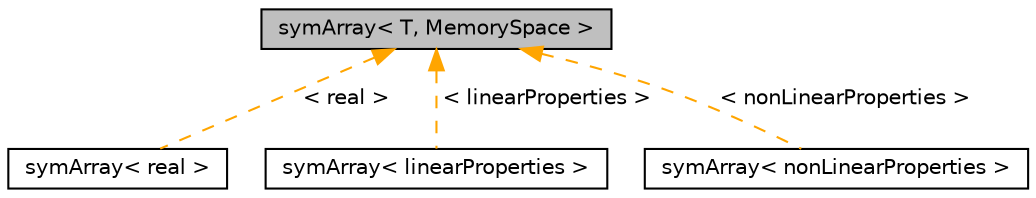 digraph "symArray&lt; T, MemorySpace &gt;"
{
 // LATEX_PDF_SIZE
  edge [fontname="Helvetica",fontsize="10",labelfontname="Helvetica",labelfontsize="10"];
  node [fontname="Helvetica",fontsize="10",shape=record];
  Node1 [label="symArray\< T, MemorySpace \>",height=0.2,width=0.4,color="black", fillcolor="grey75", style="filled", fontcolor="black",tooltip=" "];
  Node1 -> Node2 [dir="back",color="orange",fontsize="10",style="dashed",label=" \< real \>" ,fontname="Helvetica"];
  Node2 [label="symArray\< real \>",height=0.2,width=0.4,color="black", fillcolor="white", style="filled",URL="$classpFlow_1_1symArray.html",tooltip=" "];
  Node1 -> Node3 [dir="back",color="orange",fontsize="10",style="dashed",label=" \< linearProperties \>" ,fontname="Helvetica"];
  Node3 [label="symArray\< linearProperties \>",height=0.2,width=0.4,color="black", fillcolor="white", style="filled",URL="$classpFlow_1_1symArray.html",tooltip=" "];
  Node1 -> Node4 [dir="back",color="orange",fontsize="10",style="dashed",label=" \< nonLinearProperties \>" ,fontname="Helvetica"];
  Node4 [label="symArray\< nonLinearProperties \>",height=0.2,width=0.4,color="black", fillcolor="white", style="filled",URL="$classpFlow_1_1symArray.html",tooltip=" "];
}

